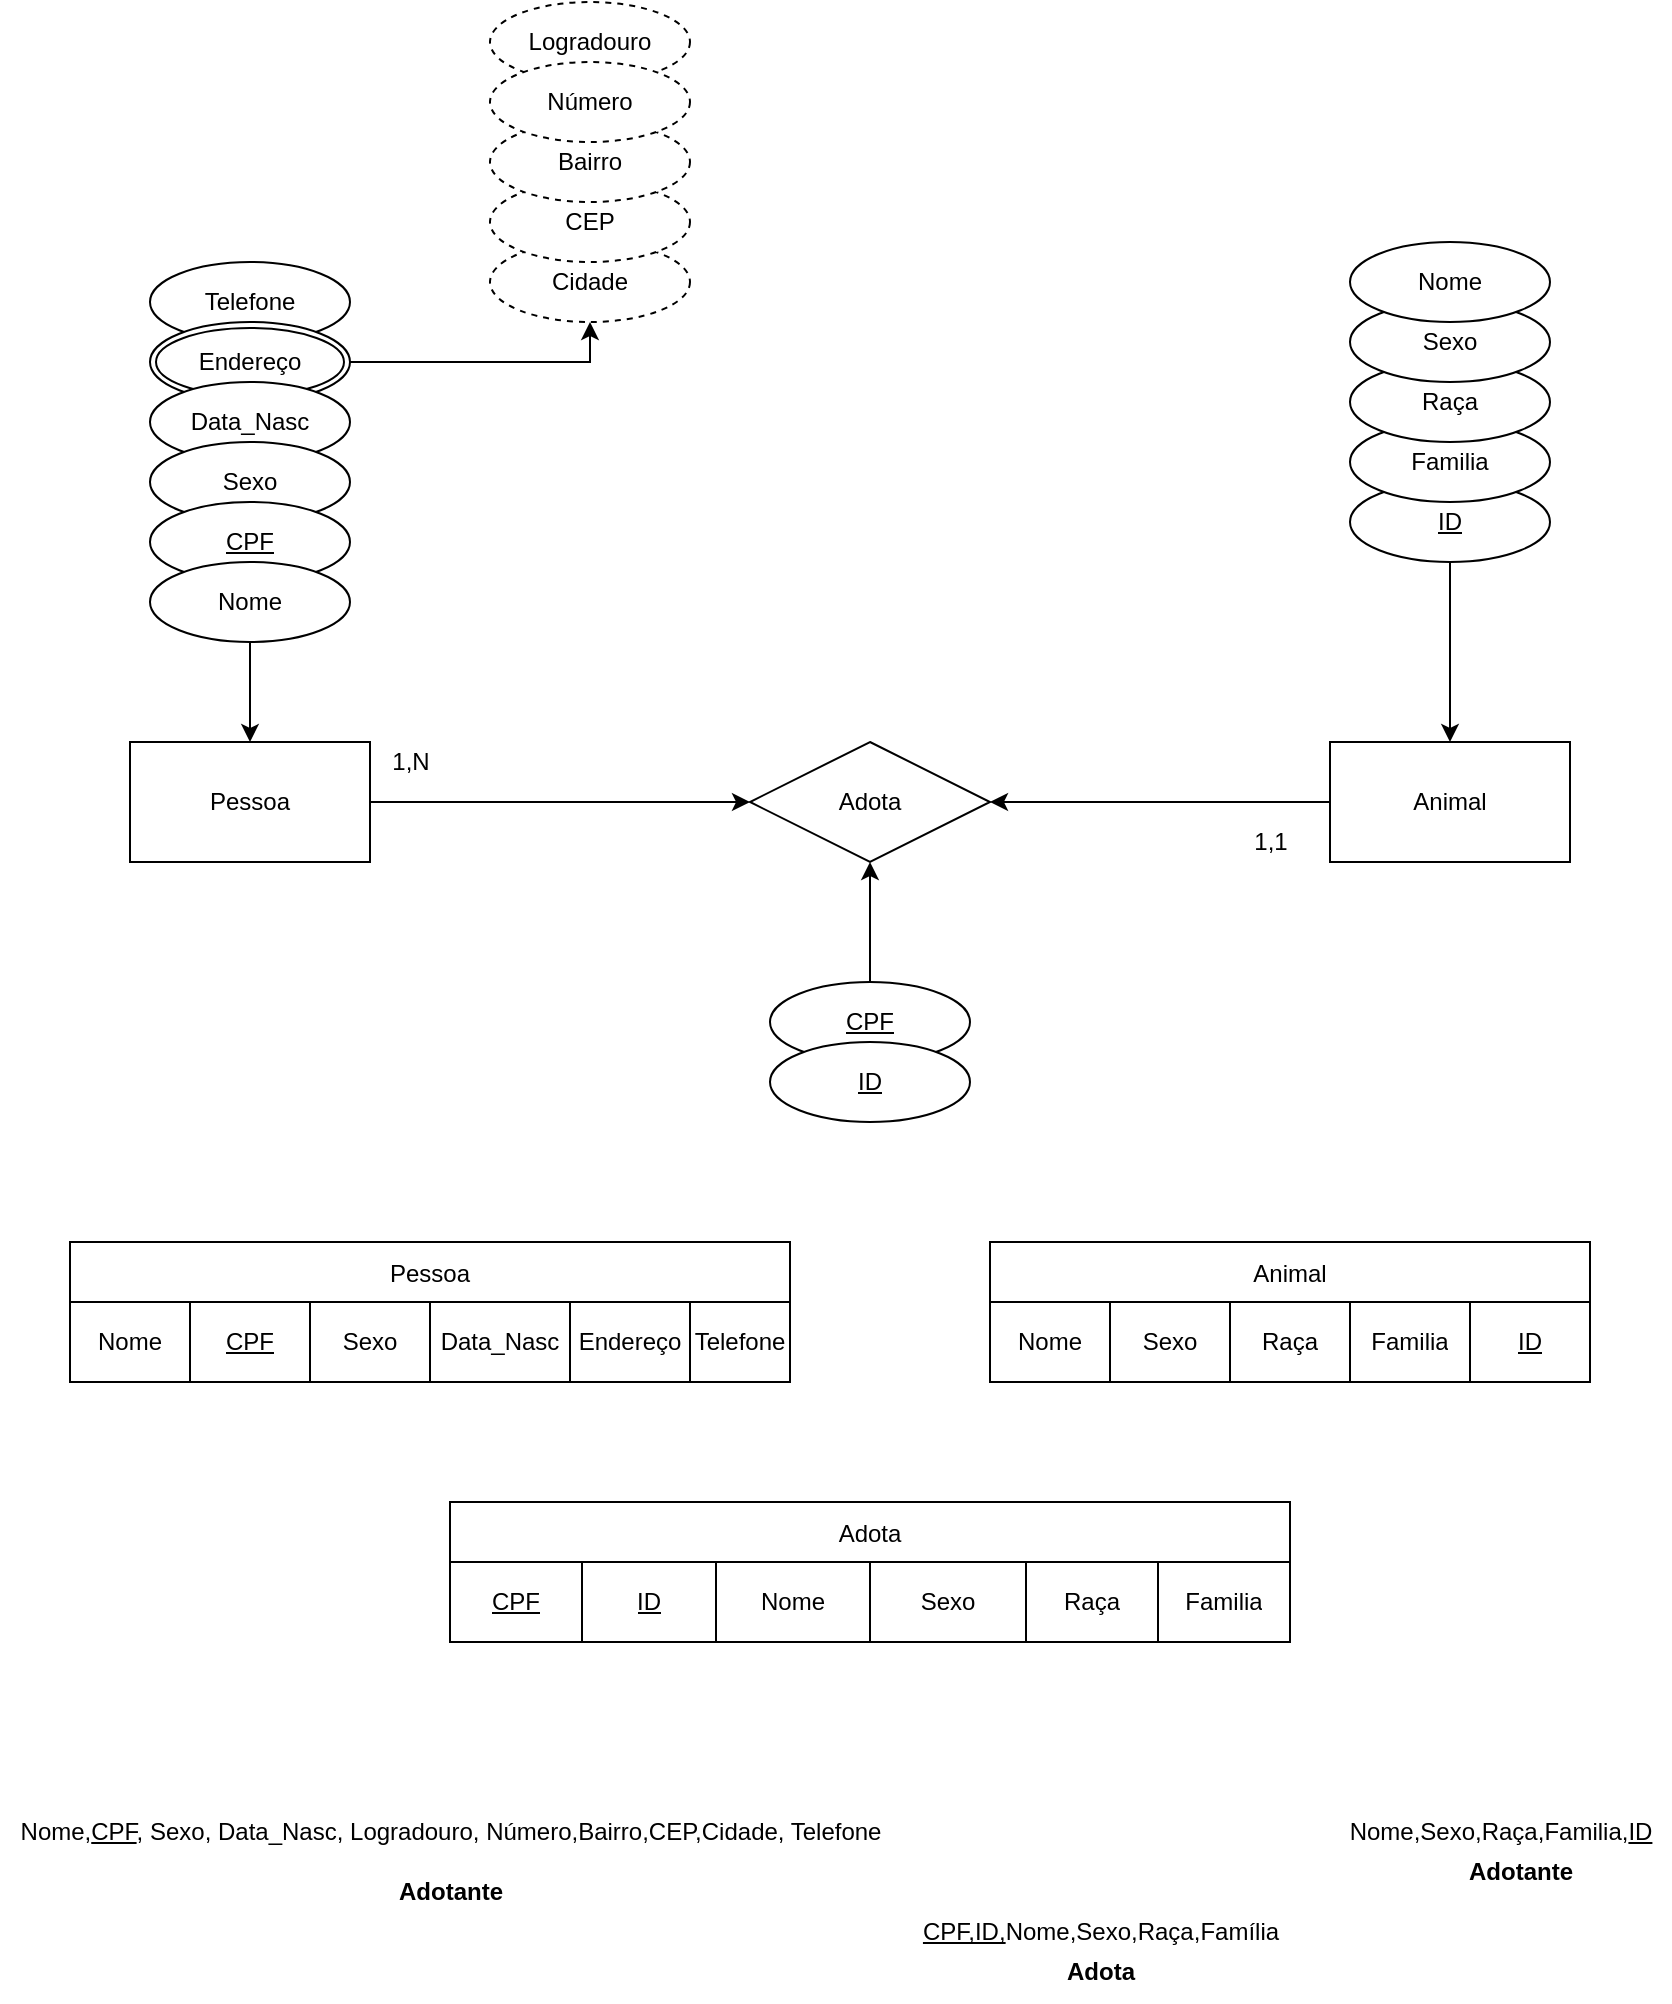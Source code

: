 <mxfile version="20.3.6" type="device"><diagram id="R2lEEEUBdFMjLlhIrx00" name="Page-1"><mxGraphModel dx="1422" dy="754" grid="1" gridSize="10" guides="1" tooltips="1" connect="1" arrows="1" fold="1" page="1" pageScale="1" pageWidth="850" pageHeight="1100" math="0" shadow="0" extFonts="Permanent Marker^https://fonts.googleapis.com/css?family=Permanent+Marker"><root><mxCell id="0"/><mxCell id="1" parent="0"/><mxCell id="M_qhCJWZwvDO78o4b6fo-6" value="Telefone" style="ellipse;whiteSpace=wrap;html=1;align=center;" parent="1" vertex="1"><mxGeometry x="80" y="140" width="100" height="40" as="geometry"/></mxCell><mxCell id="M_qhCJWZwvDO78o4b6fo-16" style="edgeStyle=orthogonalEdgeStyle;rounded=0;orthogonalLoop=1;jettySize=auto;html=1;exitX=1;exitY=0.5;exitDx=0;exitDy=0;entryX=0.5;entryY=1;entryDx=0;entryDy=0;" parent="1" source="M_qhCJWZwvDO78o4b6fo-7" target="M_qhCJWZwvDO78o4b6fo-9" edge="1"><mxGeometry relative="1" as="geometry"/></mxCell><mxCell id="M_qhCJWZwvDO78o4b6fo-7" value="Endereço" style="ellipse;shape=doubleEllipse;margin=3;whiteSpace=wrap;html=1;align=center;" parent="1" vertex="1"><mxGeometry x="80" y="170" width="100" height="40" as="geometry"/></mxCell><mxCell id="M_qhCJWZwvDO78o4b6fo-4" value="Data_Nasc" style="ellipse;whiteSpace=wrap;html=1;align=center;" parent="1" vertex="1"><mxGeometry x="80" y="200" width="100" height="40" as="geometry"/></mxCell><mxCell id="M_qhCJWZwvDO78o4b6fo-5" value="Sexo" style="ellipse;whiteSpace=wrap;html=1;align=center;" parent="1" vertex="1"><mxGeometry x="80" y="230" width="100" height="40" as="geometry"/></mxCell><mxCell id="M_qhCJWZwvDO78o4b6fo-25" style="edgeStyle=orthogonalEdgeStyle;rounded=0;orthogonalLoop=1;jettySize=auto;html=1;exitX=1;exitY=0.5;exitDx=0;exitDy=0;" parent="1" source="M_qhCJWZwvDO78o4b6fo-1" target="M_qhCJWZwvDO78o4b6fo-17" edge="1"><mxGeometry relative="1" as="geometry"/></mxCell><mxCell id="M_qhCJWZwvDO78o4b6fo-1" value="Pessoa" style="rounded=0;whiteSpace=wrap;html=1;" parent="1" vertex="1"><mxGeometry x="70" y="380" width="120" height="60" as="geometry"/></mxCell><mxCell id="M_qhCJWZwvDO78o4b6fo-2" value="CPF" style="ellipse;whiteSpace=wrap;html=1;align=center;fontStyle=4;" parent="1" vertex="1"><mxGeometry x="80" y="260" width="100" height="40" as="geometry"/></mxCell><mxCell id="M_qhCJWZwvDO78o4b6fo-8" style="edgeStyle=orthogonalEdgeStyle;rounded=0;orthogonalLoop=1;jettySize=auto;html=1;exitX=0.5;exitY=1;exitDx=0;exitDy=0;entryX=0.5;entryY=0;entryDx=0;entryDy=0;" parent="1" source="M_qhCJWZwvDO78o4b6fo-3" target="M_qhCJWZwvDO78o4b6fo-1" edge="1"><mxGeometry relative="1" as="geometry"/></mxCell><mxCell id="M_qhCJWZwvDO78o4b6fo-3" value="Nome" style="ellipse;whiteSpace=wrap;html=1;align=center;" parent="1" vertex="1"><mxGeometry x="80" y="290" width="100" height="40" as="geometry"/></mxCell><mxCell id="M_qhCJWZwvDO78o4b6fo-9" value="Cidade" style="ellipse;whiteSpace=wrap;html=1;align=center;dashed=1;" parent="1" vertex="1"><mxGeometry x="250" y="130" width="100" height="40" as="geometry"/></mxCell><mxCell id="M_qhCJWZwvDO78o4b6fo-12" value="Logradouro" style="ellipse;whiteSpace=wrap;html=1;align=center;dashed=1;" parent="1" vertex="1"><mxGeometry x="250" y="10" width="100" height="40" as="geometry"/></mxCell><mxCell id="M_qhCJWZwvDO78o4b6fo-15" value="CEP" style="ellipse;whiteSpace=wrap;html=1;align=center;dashed=1;" parent="1" vertex="1"><mxGeometry x="250" y="100" width="100" height="40" as="geometry"/></mxCell><mxCell id="M_qhCJWZwvDO78o4b6fo-10" value="Bairro" style="ellipse;whiteSpace=wrap;html=1;align=center;dashed=1;" parent="1" vertex="1"><mxGeometry x="250" y="70" width="100" height="40" as="geometry"/></mxCell><mxCell id="M_qhCJWZwvDO78o4b6fo-11" value="Número" style="ellipse;whiteSpace=wrap;html=1;align=center;dashed=1;" parent="1" vertex="1"><mxGeometry x="250" y="40" width="100" height="40" as="geometry"/></mxCell><mxCell id="M_qhCJWZwvDO78o4b6fo-17" value="Adota" style="shape=rhombus;perimeter=rhombusPerimeter;whiteSpace=wrap;html=1;align=center;" parent="1" vertex="1"><mxGeometry x="380" y="380" width="120" height="60" as="geometry"/></mxCell><mxCell id="M_qhCJWZwvDO78o4b6fo-27" style="edgeStyle=orthogonalEdgeStyle;rounded=0;orthogonalLoop=1;jettySize=auto;html=1;exitX=0;exitY=0.5;exitDx=0;exitDy=0;entryX=1;entryY=0.5;entryDx=0;entryDy=0;" parent="1" source="M_qhCJWZwvDO78o4b6fo-18" target="M_qhCJWZwvDO78o4b6fo-17" edge="1"><mxGeometry relative="1" as="geometry"/></mxCell><mxCell id="M_qhCJWZwvDO78o4b6fo-18" value="Animal" style="rounded=0;whiteSpace=wrap;html=1;" parent="1" vertex="1"><mxGeometry x="670" y="380" width="120" height="60" as="geometry"/></mxCell><mxCell id="M_qhCJWZwvDO78o4b6fo-24" style="edgeStyle=orthogonalEdgeStyle;rounded=0;orthogonalLoop=1;jettySize=auto;html=1;exitX=0.5;exitY=1;exitDx=0;exitDy=0;" parent="1" source="M_qhCJWZwvDO78o4b6fo-20" target="M_qhCJWZwvDO78o4b6fo-18" edge="1"><mxGeometry relative="1" as="geometry"/></mxCell><mxCell id="M_qhCJWZwvDO78o4b6fo-20" value="ID" style="ellipse;whiteSpace=wrap;html=1;align=center;fontStyle=4;" parent="1" vertex="1"><mxGeometry x="680" y="250" width="100" height="40" as="geometry"/></mxCell><mxCell id="M_qhCJWZwvDO78o4b6fo-19" value="Familia" style="ellipse;whiteSpace=wrap;html=1;align=center;" parent="1" vertex="1"><mxGeometry x="680" y="220" width="100" height="40" as="geometry"/></mxCell><mxCell id="M_qhCJWZwvDO78o4b6fo-21" value="Raça" style="ellipse;whiteSpace=wrap;html=1;align=center;" parent="1" vertex="1"><mxGeometry x="680" y="190" width="100" height="40" as="geometry"/></mxCell><mxCell id="M_qhCJWZwvDO78o4b6fo-22" value="Sexo" style="ellipse;whiteSpace=wrap;html=1;align=center;" parent="1" vertex="1"><mxGeometry x="680" y="160" width="100" height="40" as="geometry"/></mxCell><mxCell id="M_qhCJWZwvDO78o4b6fo-23" value="Nome" style="ellipse;whiteSpace=wrap;html=1;align=center;" parent="1" vertex="1"><mxGeometry x="680" y="130" width="100" height="40" as="geometry"/></mxCell><mxCell id="M_qhCJWZwvDO78o4b6fo-31" style="edgeStyle=orthogonalEdgeStyle;rounded=0;orthogonalLoop=1;jettySize=auto;html=1;exitX=0.5;exitY=0;exitDx=0;exitDy=0;entryX=0.5;entryY=1;entryDx=0;entryDy=0;" parent="1" source="M_qhCJWZwvDO78o4b6fo-29" target="M_qhCJWZwvDO78o4b6fo-17" edge="1"><mxGeometry relative="1" as="geometry"><mxPoint x="440" y="470" as="sourcePoint"/></mxGeometry></mxCell><mxCell id="M_qhCJWZwvDO78o4b6fo-29" value="CPF" style="ellipse;whiteSpace=wrap;html=1;align=center;fontStyle=4;" parent="1" vertex="1"><mxGeometry x="390" y="500" width="100" height="40" as="geometry"/></mxCell><mxCell id="M_qhCJWZwvDO78o4b6fo-30" value="ID" style="ellipse;whiteSpace=wrap;html=1;align=center;fontStyle=4;" parent="1" vertex="1"><mxGeometry x="390" y="530" width="100" height="40" as="geometry"/></mxCell><mxCell id="M_qhCJWZwvDO78o4b6fo-32" value="1,N" style="text;html=1;align=center;verticalAlign=middle;resizable=0;points=[];autosize=1;strokeColor=none;fillColor=none;" parent="1" vertex="1"><mxGeometry x="190" y="375" width="40" height="30" as="geometry"/></mxCell><mxCell id="M_qhCJWZwvDO78o4b6fo-33" value="1,1" style="text;html=1;align=center;verticalAlign=middle;resizable=0;points=[];autosize=1;strokeColor=none;fillColor=none;" parent="1" vertex="1"><mxGeometry x="620" y="415" width="40" height="30" as="geometry"/></mxCell><mxCell id="M_qhCJWZwvDO78o4b6fo-34" value="Pessoa" style="shape=table;startSize=30;container=1;collapsible=0;childLayout=tableLayout;" parent="1" vertex="1"><mxGeometry x="40" y="630" width="360" height="70" as="geometry"/></mxCell><mxCell id="M_qhCJWZwvDO78o4b6fo-35" value="" style="shape=tableRow;horizontal=0;startSize=0;swimlaneHead=0;swimlaneBody=0;top=0;left=0;bottom=0;right=0;collapsible=0;dropTarget=0;fillColor=none;points=[[0,0.5],[1,0.5]];portConstraint=eastwest;" parent="M_qhCJWZwvDO78o4b6fo-34" vertex="1"><mxGeometry y="30" width="360" height="40" as="geometry"/></mxCell><mxCell id="M_qhCJWZwvDO78o4b6fo-36" value="Nome" style="shape=partialRectangle;html=1;whiteSpace=wrap;connectable=0;overflow=hidden;fillColor=none;top=0;left=0;bottom=0;right=0;pointerEvents=1;" parent="M_qhCJWZwvDO78o4b6fo-35" vertex="1"><mxGeometry width="60" height="40" as="geometry"><mxRectangle width="60" height="40" as="alternateBounds"/></mxGeometry></mxCell><mxCell id="M_qhCJWZwvDO78o4b6fo-37" value="&lt;u&gt;CPF&lt;/u&gt;" style="shape=partialRectangle;html=1;whiteSpace=wrap;connectable=0;overflow=hidden;fillColor=none;top=0;left=0;bottom=0;right=0;pointerEvents=1;" parent="M_qhCJWZwvDO78o4b6fo-35" vertex="1"><mxGeometry x="60" width="60" height="40" as="geometry"><mxRectangle width="60" height="40" as="alternateBounds"/></mxGeometry></mxCell><mxCell id="M_qhCJWZwvDO78o4b6fo-38" value="Sexo" style="shape=partialRectangle;html=1;whiteSpace=wrap;connectable=0;overflow=hidden;fillColor=none;top=0;left=0;bottom=0;right=0;pointerEvents=1;" parent="M_qhCJWZwvDO78o4b6fo-35" vertex="1"><mxGeometry x="120" width="60" height="40" as="geometry"><mxRectangle width="60" height="40" as="alternateBounds"/></mxGeometry></mxCell><mxCell id="M_qhCJWZwvDO78o4b6fo-39" value="Data_Nasc" style="shape=partialRectangle;html=1;whiteSpace=wrap;connectable=0;overflow=hidden;fillColor=none;top=0;left=0;bottom=0;right=0;pointerEvents=1;" parent="M_qhCJWZwvDO78o4b6fo-35" vertex="1"><mxGeometry x="180" width="70" height="40" as="geometry"><mxRectangle width="70" height="40" as="alternateBounds"/></mxGeometry></mxCell><mxCell id="M_qhCJWZwvDO78o4b6fo-40" value="Endereço" style="shape=partialRectangle;html=1;whiteSpace=wrap;connectable=0;overflow=hidden;fillColor=none;top=0;left=0;bottom=0;right=0;pointerEvents=1;" parent="M_qhCJWZwvDO78o4b6fo-35" vertex="1"><mxGeometry x="250" width="60" height="40" as="geometry"><mxRectangle width="60" height="40" as="alternateBounds"/></mxGeometry></mxCell><mxCell id="M_qhCJWZwvDO78o4b6fo-41" value="Telefone" style="shape=partialRectangle;html=1;whiteSpace=wrap;connectable=0;overflow=hidden;fillColor=none;top=0;left=0;bottom=0;right=0;pointerEvents=1;" parent="M_qhCJWZwvDO78o4b6fo-35" vertex="1"><mxGeometry x="310" width="50" height="40" as="geometry"><mxRectangle width="50" height="40" as="alternateBounds"/></mxGeometry></mxCell><mxCell id="M_qhCJWZwvDO78o4b6fo-47" value="Animal" style="shape=table;startSize=30;container=1;collapsible=0;childLayout=tableLayout;" parent="1" vertex="1"><mxGeometry x="500" y="630" width="300" height="70" as="geometry"/></mxCell><mxCell id="M_qhCJWZwvDO78o4b6fo-48" value="" style="shape=tableRow;horizontal=0;startSize=0;swimlaneHead=0;swimlaneBody=0;top=0;left=0;bottom=0;right=0;collapsible=0;dropTarget=0;fillColor=none;points=[[0,0.5],[1,0.5]];portConstraint=eastwest;" parent="M_qhCJWZwvDO78o4b6fo-47" vertex="1"><mxGeometry y="30" width="300" height="40" as="geometry"/></mxCell><mxCell id="M_qhCJWZwvDO78o4b6fo-49" value="Nome" style="shape=partialRectangle;html=1;whiteSpace=wrap;connectable=0;overflow=hidden;fillColor=none;top=0;left=0;bottom=0;right=0;pointerEvents=1;" parent="M_qhCJWZwvDO78o4b6fo-48" vertex="1"><mxGeometry width="60" height="40" as="geometry"><mxRectangle width="60" height="40" as="alternateBounds"/></mxGeometry></mxCell><mxCell id="M_qhCJWZwvDO78o4b6fo-50" value="Sexo" style="shape=partialRectangle;html=1;whiteSpace=wrap;connectable=0;overflow=hidden;fillColor=none;top=0;left=0;bottom=0;right=0;pointerEvents=1;" parent="M_qhCJWZwvDO78o4b6fo-48" vertex="1"><mxGeometry x="60" width="60" height="40" as="geometry"><mxRectangle width="60" height="40" as="alternateBounds"/></mxGeometry></mxCell><mxCell id="M_qhCJWZwvDO78o4b6fo-51" value="Raça" style="shape=partialRectangle;html=1;whiteSpace=wrap;connectable=0;overflow=hidden;fillColor=none;top=0;left=0;bottom=0;right=0;pointerEvents=1;" parent="M_qhCJWZwvDO78o4b6fo-48" vertex="1"><mxGeometry x="120" width="60" height="40" as="geometry"><mxRectangle width="60" height="40" as="alternateBounds"/></mxGeometry></mxCell><mxCell id="M_qhCJWZwvDO78o4b6fo-52" value="Familia" style="shape=partialRectangle;html=1;whiteSpace=wrap;connectable=0;overflow=hidden;fillColor=none;top=0;left=0;bottom=0;right=0;pointerEvents=1;" parent="M_qhCJWZwvDO78o4b6fo-48" vertex="1"><mxGeometry x="180" width="60" height="40" as="geometry"><mxRectangle width="60" height="40" as="alternateBounds"/></mxGeometry></mxCell><mxCell id="M_qhCJWZwvDO78o4b6fo-53" value="&lt;u&gt;ID&lt;/u&gt;" style="shape=partialRectangle;html=1;whiteSpace=wrap;connectable=0;overflow=hidden;fillColor=none;top=0;left=0;bottom=0;right=0;pointerEvents=1;" parent="M_qhCJWZwvDO78o4b6fo-48" vertex="1"><mxGeometry x="240" width="60" height="40" as="geometry"><mxRectangle width="60" height="40" as="alternateBounds"/></mxGeometry></mxCell><mxCell id="M_qhCJWZwvDO78o4b6fo-54" value="Adota" style="shape=table;startSize=30;container=1;collapsible=0;childLayout=tableLayout;" parent="1" vertex="1"><mxGeometry x="230" y="760" width="420" height="70" as="geometry"/></mxCell><mxCell id="M_qhCJWZwvDO78o4b6fo-55" value="" style="shape=tableRow;horizontal=0;startSize=0;swimlaneHead=0;swimlaneBody=0;top=0;left=0;bottom=0;right=0;collapsible=0;dropTarget=0;fillColor=none;points=[[0,0.5],[1,0.5]];portConstraint=eastwest;" parent="M_qhCJWZwvDO78o4b6fo-54" vertex="1"><mxGeometry y="30" width="420" height="40" as="geometry"/></mxCell><mxCell id="M_qhCJWZwvDO78o4b6fo-56" value="&lt;u&gt;CPF&lt;/u&gt;" style="shape=partialRectangle;html=1;whiteSpace=wrap;connectable=0;overflow=hidden;fillColor=none;top=0;left=0;bottom=0;right=0;pointerEvents=1;" parent="M_qhCJWZwvDO78o4b6fo-55" vertex="1"><mxGeometry width="66" height="40" as="geometry"><mxRectangle width="66" height="40" as="alternateBounds"/></mxGeometry></mxCell><mxCell id="M_qhCJWZwvDO78o4b6fo-57" value="&lt;u&gt;ID&lt;/u&gt;" style="shape=partialRectangle;html=1;whiteSpace=wrap;connectable=0;overflow=hidden;fillColor=none;top=0;left=0;bottom=0;right=0;pointerEvents=1;" parent="M_qhCJWZwvDO78o4b6fo-55" vertex="1"><mxGeometry x="66" width="67" height="40" as="geometry"><mxRectangle width="67" height="40" as="alternateBounds"/></mxGeometry></mxCell><mxCell id="M_qhCJWZwvDO78o4b6fo-58" value="Nome" style="shape=partialRectangle;html=1;whiteSpace=wrap;connectable=0;overflow=hidden;fillColor=none;top=0;left=0;bottom=0;right=0;pointerEvents=1;" parent="M_qhCJWZwvDO78o4b6fo-55" vertex="1"><mxGeometry x="133" width="77" height="40" as="geometry"><mxRectangle width="77" height="40" as="alternateBounds"/></mxGeometry></mxCell><mxCell id="M_qhCJWZwvDO78o4b6fo-59" value="Sexo" style="shape=partialRectangle;html=1;whiteSpace=wrap;connectable=0;overflow=hidden;fillColor=none;top=0;left=0;bottom=0;right=0;pointerEvents=1;" parent="M_qhCJWZwvDO78o4b6fo-55" vertex="1"><mxGeometry x="210" width="78" height="40" as="geometry"><mxRectangle width="78" height="40" as="alternateBounds"/></mxGeometry></mxCell><mxCell id="M_qhCJWZwvDO78o4b6fo-60" value="Raça" style="shape=partialRectangle;html=1;whiteSpace=wrap;connectable=0;overflow=hidden;fillColor=none;top=0;left=0;bottom=0;right=0;pointerEvents=1;" parent="M_qhCJWZwvDO78o4b6fo-55" vertex="1"><mxGeometry x="288" width="66" height="40" as="geometry"><mxRectangle width="66" height="40" as="alternateBounds"/></mxGeometry></mxCell><mxCell id="M_qhCJWZwvDO78o4b6fo-61" value="Familia" style="shape=partialRectangle;html=1;whiteSpace=wrap;connectable=0;overflow=hidden;fillColor=none;top=0;left=0;bottom=0;right=0;pointerEvents=1;" parent="M_qhCJWZwvDO78o4b6fo-55" vertex="1"><mxGeometry x="354" width="66" height="40" as="geometry"><mxRectangle width="66" height="40" as="alternateBounds"/></mxGeometry></mxCell><mxCell id="M_qhCJWZwvDO78o4b6fo-82" value="Nome,&lt;u&gt;CPF&lt;/u&gt;, Sexo, Data_Nasc, Logradouro, Número,Bairro,CEP,Cidade, Telefone" style="text;html=1;align=center;verticalAlign=middle;resizable=0;points=[];autosize=1;strokeColor=none;fillColor=none;" parent="1" vertex="1"><mxGeometry x="5" y="910" width="450" height="30" as="geometry"/></mxCell><mxCell id="M_qhCJWZwvDO78o4b6fo-83" value="&lt;b&gt;Adotante&lt;/b&gt;" style="text;html=1;align=center;verticalAlign=middle;resizable=0;points=[];autosize=1;strokeColor=none;fillColor=none;" parent="1" vertex="1"><mxGeometry x="190" y="940" width="80" height="30" as="geometry"/></mxCell><mxCell id="oEno48imL8I65hzGDA5W-1" value="Nome,Sexo,Raça,Familia,&lt;u&gt;ID&lt;/u&gt;" style="text;html=1;align=center;verticalAlign=middle;resizable=0;points=[];autosize=1;strokeColor=none;fillColor=none;" vertex="1" parent="1"><mxGeometry x="670" y="910" width="170" height="30" as="geometry"/></mxCell><mxCell id="oEno48imL8I65hzGDA5W-2" value="&lt;b&gt;Adotante&lt;/b&gt;" style="text;html=1;align=center;verticalAlign=middle;resizable=0;points=[];autosize=1;strokeColor=none;fillColor=none;" vertex="1" parent="1"><mxGeometry x="725" y="930" width="80" height="30" as="geometry"/></mxCell><mxCell id="oEno48imL8I65hzGDA5W-3" value="&lt;u&gt;CPF,ID,&lt;/u&gt;Nome,Sexo,Raça,Família" style="text;html=1;align=center;verticalAlign=middle;resizable=0;points=[];autosize=1;strokeColor=none;fillColor=none;" vertex="1" parent="1"><mxGeometry x="455" y="960" width="200" height="30" as="geometry"/></mxCell><mxCell id="oEno48imL8I65hzGDA5W-4" value="&lt;b&gt;Adota&lt;/b&gt;" style="text;html=1;align=center;verticalAlign=middle;resizable=0;points=[];autosize=1;strokeColor=none;fillColor=none;" vertex="1" parent="1"><mxGeometry x="525" y="980" width="60" height="30" as="geometry"/></mxCell></root></mxGraphModel></diagram></mxfile>